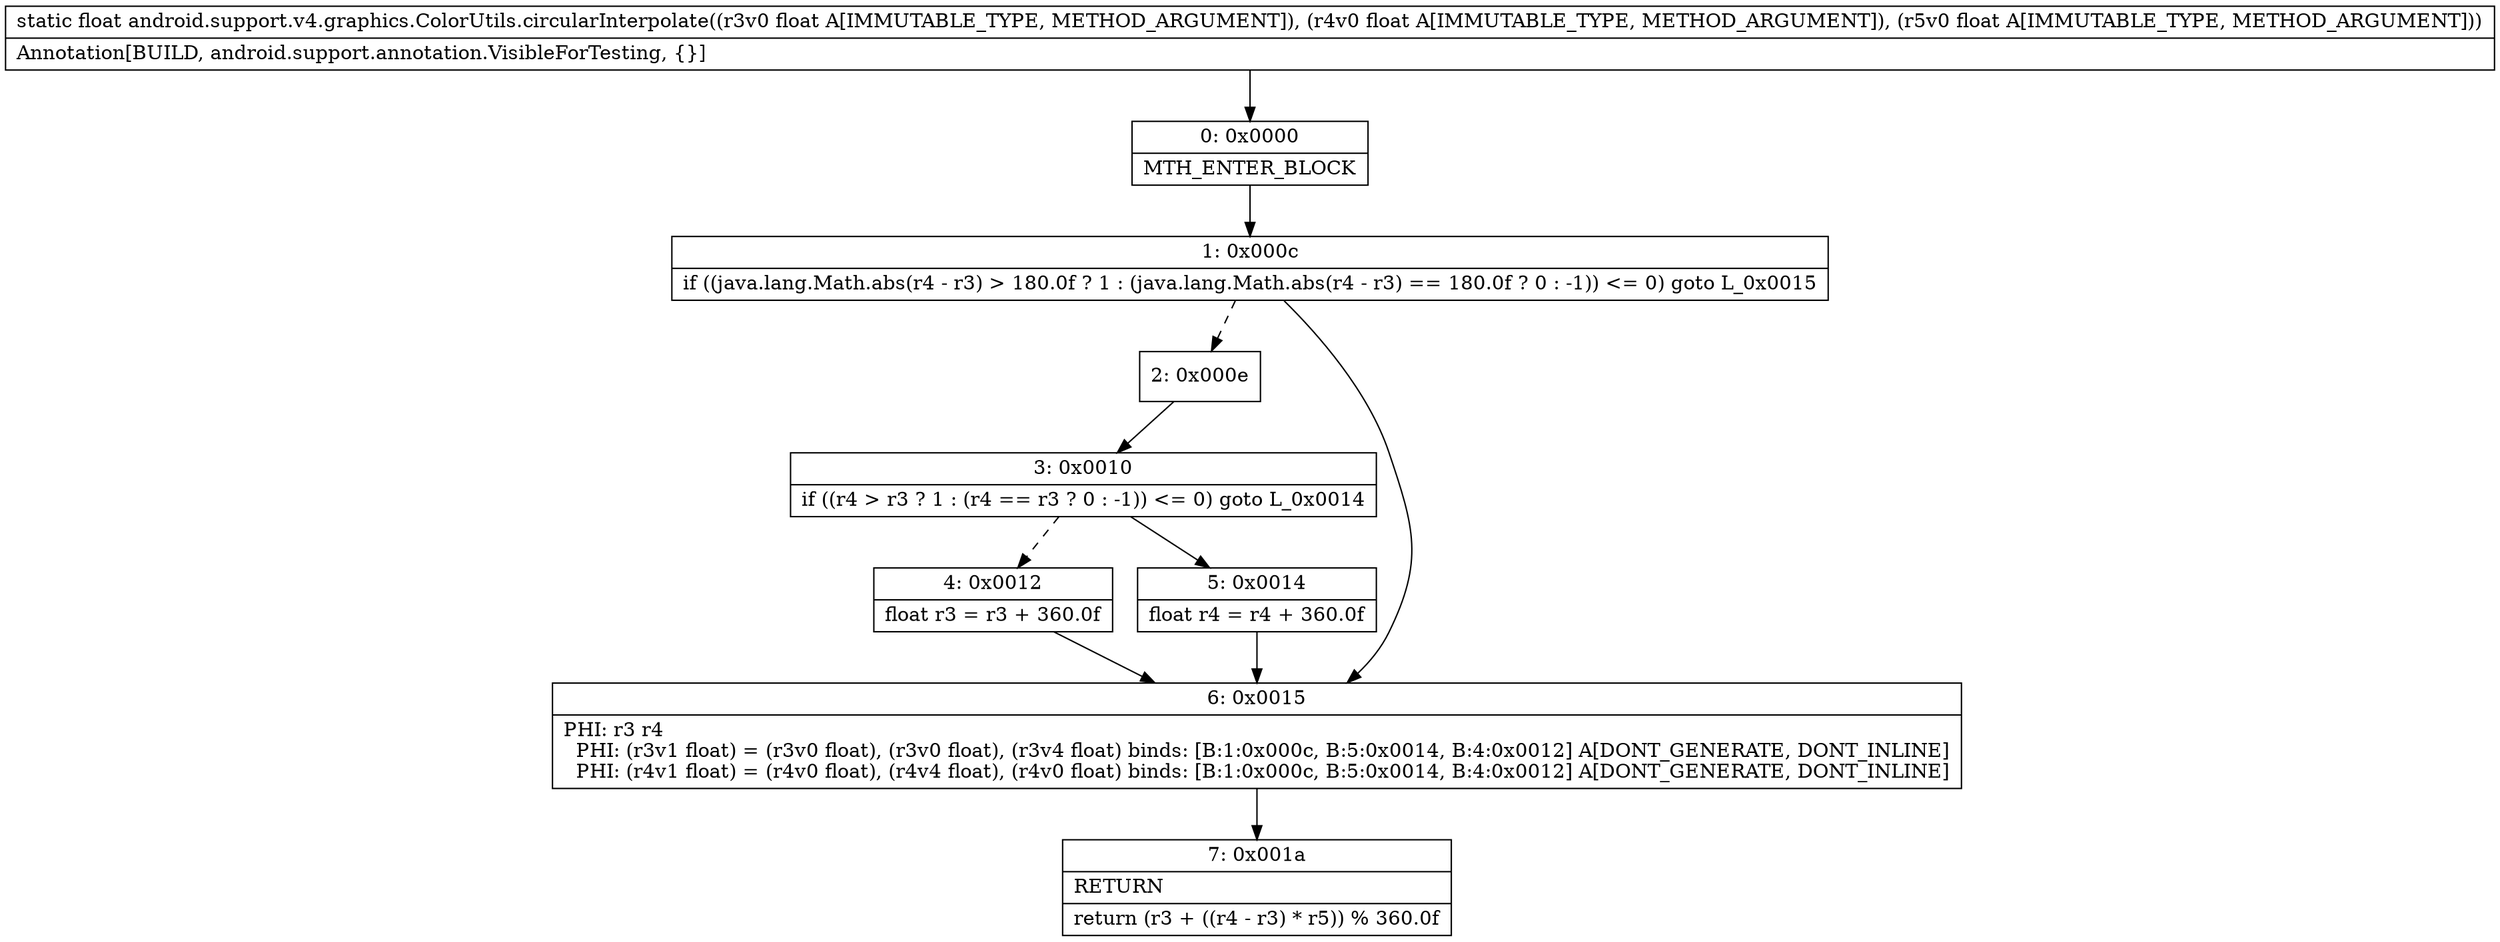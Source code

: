 digraph "CFG forandroid.support.v4.graphics.ColorUtils.circularInterpolate(FFF)F" {
Node_0 [shape=record,label="{0\:\ 0x0000|MTH_ENTER_BLOCK\l}"];
Node_1 [shape=record,label="{1\:\ 0x000c|if ((java.lang.Math.abs(r4 \- r3) \> 180.0f ? 1 : (java.lang.Math.abs(r4 \- r3) == 180.0f ? 0 : \-1)) \<= 0) goto L_0x0015\l}"];
Node_2 [shape=record,label="{2\:\ 0x000e}"];
Node_3 [shape=record,label="{3\:\ 0x0010|if ((r4 \> r3 ? 1 : (r4 == r3 ? 0 : \-1)) \<= 0) goto L_0x0014\l}"];
Node_4 [shape=record,label="{4\:\ 0x0012|float r3 = r3 + 360.0f\l}"];
Node_5 [shape=record,label="{5\:\ 0x0014|float r4 = r4 + 360.0f\l}"];
Node_6 [shape=record,label="{6\:\ 0x0015|PHI: r3 r4 \l  PHI: (r3v1 float) = (r3v0 float), (r3v0 float), (r3v4 float) binds: [B:1:0x000c, B:5:0x0014, B:4:0x0012] A[DONT_GENERATE, DONT_INLINE]\l  PHI: (r4v1 float) = (r4v0 float), (r4v4 float), (r4v0 float) binds: [B:1:0x000c, B:5:0x0014, B:4:0x0012] A[DONT_GENERATE, DONT_INLINE]\l}"];
Node_7 [shape=record,label="{7\:\ 0x001a|RETURN\l|return (r3 + ((r4 \- r3) * r5)) % 360.0f\l}"];
MethodNode[shape=record,label="{static float android.support.v4.graphics.ColorUtils.circularInterpolate((r3v0 float A[IMMUTABLE_TYPE, METHOD_ARGUMENT]), (r4v0 float A[IMMUTABLE_TYPE, METHOD_ARGUMENT]), (r5v0 float A[IMMUTABLE_TYPE, METHOD_ARGUMENT]))  | Annotation[BUILD, android.support.annotation.VisibleForTesting, \{\}]\l}"];
MethodNode -> Node_0;
Node_0 -> Node_1;
Node_1 -> Node_2[style=dashed];
Node_1 -> Node_6;
Node_2 -> Node_3;
Node_3 -> Node_4[style=dashed];
Node_3 -> Node_5;
Node_4 -> Node_6;
Node_5 -> Node_6;
Node_6 -> Node_7;
}

